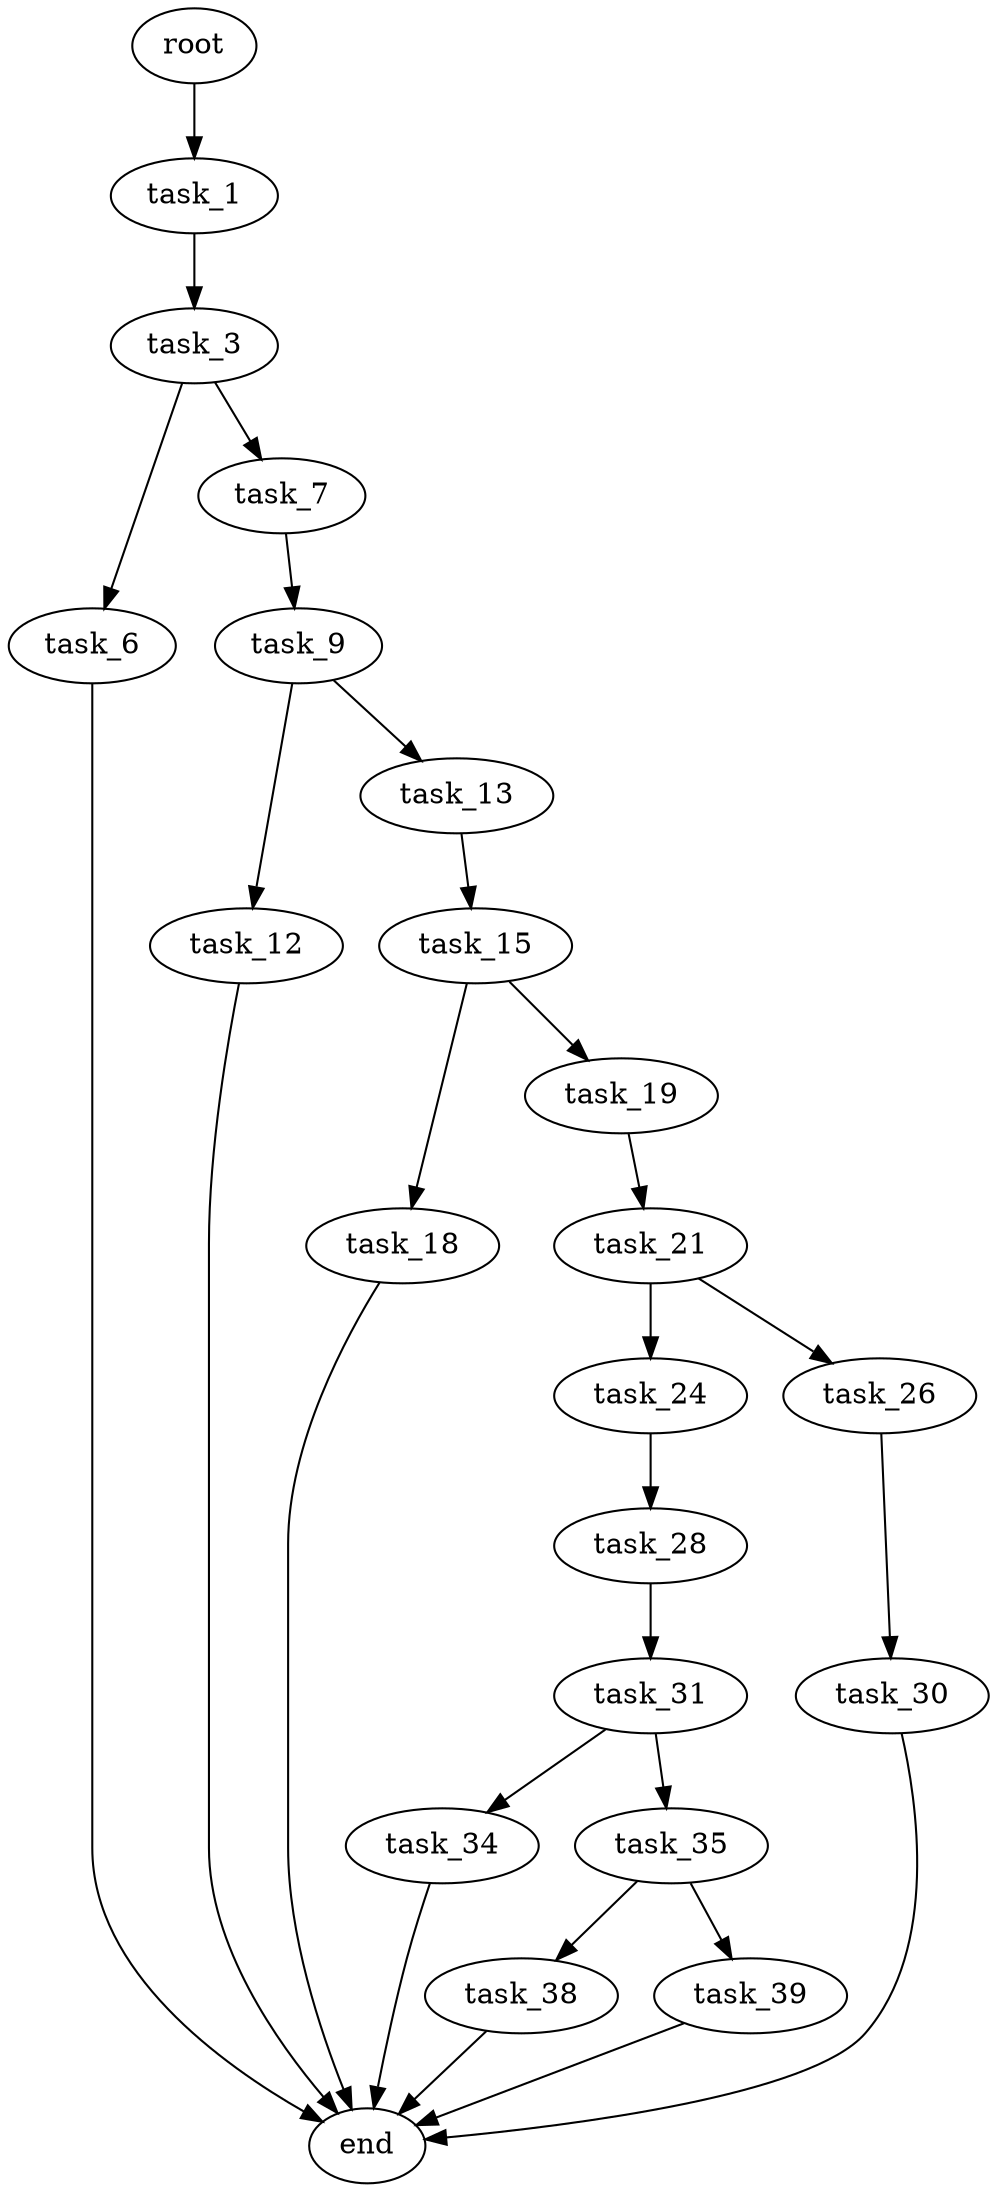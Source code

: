 digraph G {
  root [size="0.000000"];
  task_1 [size="442709369.000000"];
  task_3 [size="715595601873.000000"];
  task_6 [size="200187343356.000000"];
  task_7 [size="89545963162.000000"];
  task_9 [size="620422661166.000000"];
  task_12 [size="39385801173.000000"];
  task_13 [size="249711010701.000000"];
  task_15 [size="198461290072.000000"];
  task_18 [size="134217728000.000000"];
  task_19 [size="298708796800.000000"];
  task_21 [size="782757789696.000000"];
  task_24 [size="9026263950.000000"];
  task_26 [size="3308337864.000000"];
  task_28 [size="14290564117.000000"];
  task_30 [size="36193279408.000000"];
  task_31 [size="782757789696.000000"];
  task_34 [size="68719476736.000000"];
  task_35 [size="3079946782.000000"];
  task_38 [size="8980313795.000000"];
  task_39 [size="29089594865.000000"];
  end [size="0.000000"];

  root -> task_1 [size="1.000000"];
  task_1 -> task_3 [size="33554432.000000"];
  task_3 -> task_6 [size="679477248.000000"];
  task_3 -> task_7 [size="679477248.000000"];
  task_6 -> end [size="1.000000"];
  task_7 -> task_9 [size="411041792.000000"];
  task_9 -> task_12 [size="536870912.000000"];
  task_9 -> task_13 [size="536870912.000000"];
  task_12 -> end [size="1.000000"];
  task_13 -> task_15 [size="209715200.000000"];
  task_15 -> task_18 [size="134217728.000000"];
  task_15 -> task_19 [size="134217728.000000"];
  task_18 -> end [size="1.000000"];
  task_19 -> task_21 [size="411041792.000000"];
  task_21 -> task_24 [size="679477248.000000"];
  task_21 -> task_26 [size="679477248.000000"];
  task_24 -> task_28 [size="209715200.000000"];
  task_26 -> task_30 [size="209715200.000000"];
  task_28 -> task_31 [size="301989888.000000"];
  task_30 -> end [size="1.000000"];
  task_31 -> task_34 [size="679477248.000000"];
  task_31 -> task_35 [size="679477248.000000"];
  task_34 -> end [size="1.000000"];
  task_35 -> task_38 [size="75497472.000000"];
  task_35 -> task_39 [size="75497472.000000"];
  task_38 -> end [size="1.000000"];
  task_39 -> end [size="1.000000"];
}
